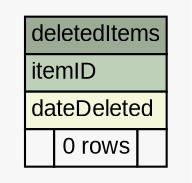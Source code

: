 // dot 2.26.3 on Windows 7 6.1
// SchemaSpy rev Unknown
digraph "deletedItems" {
  graph [
    rankdir="RL"
    bgcolor="#f7f7f7"
    nodesep="0.18"
    ranksep="0.46"
    fontname="Arial"
    fontsize="11"
  ];
  node [
    fontname="Arial"
    fontsize="11"
    shape="plaintext"
  ];
  edge [
    arrowsize="0.8"
  ];
  "deletedItems" [
    label=<
    <TABLE BORDER="0" CELLBORDER="1" CELLSPACING="0" BGCOLOR="#ffffff">
      <TR><TD COLSPAN="3" BGCOLOR="#9bab96" ALIGN="CENTER">deletedItems</TD></TR>
      <TR><TD PORT="itemID" COLSPAN="3" BGCOLOR="#bed1b8" ALIGN="LEFT">itemID</TD></TR>
      <TR><TD PORT="dateDeleted" COLSPAN="3" BGCOLOR="#f4f7da" ALIGN="LEFT">dateDeleted</TD></TR>
      <TR><TD ALIGN="LEFT" BGCOLOR="#f7f7f7">  </TD><TD ALIGN="RIGHT" BGCOLOR="#f7f7f7">0 rows</TD><TD ALIGN="RIGHT" BGCOLOR="#f7f7f7">  </TD></TR>
    </TABLE>>
    URL="tables/deletedItems.html"
    tooltip="deletedItems"
  ];
}
